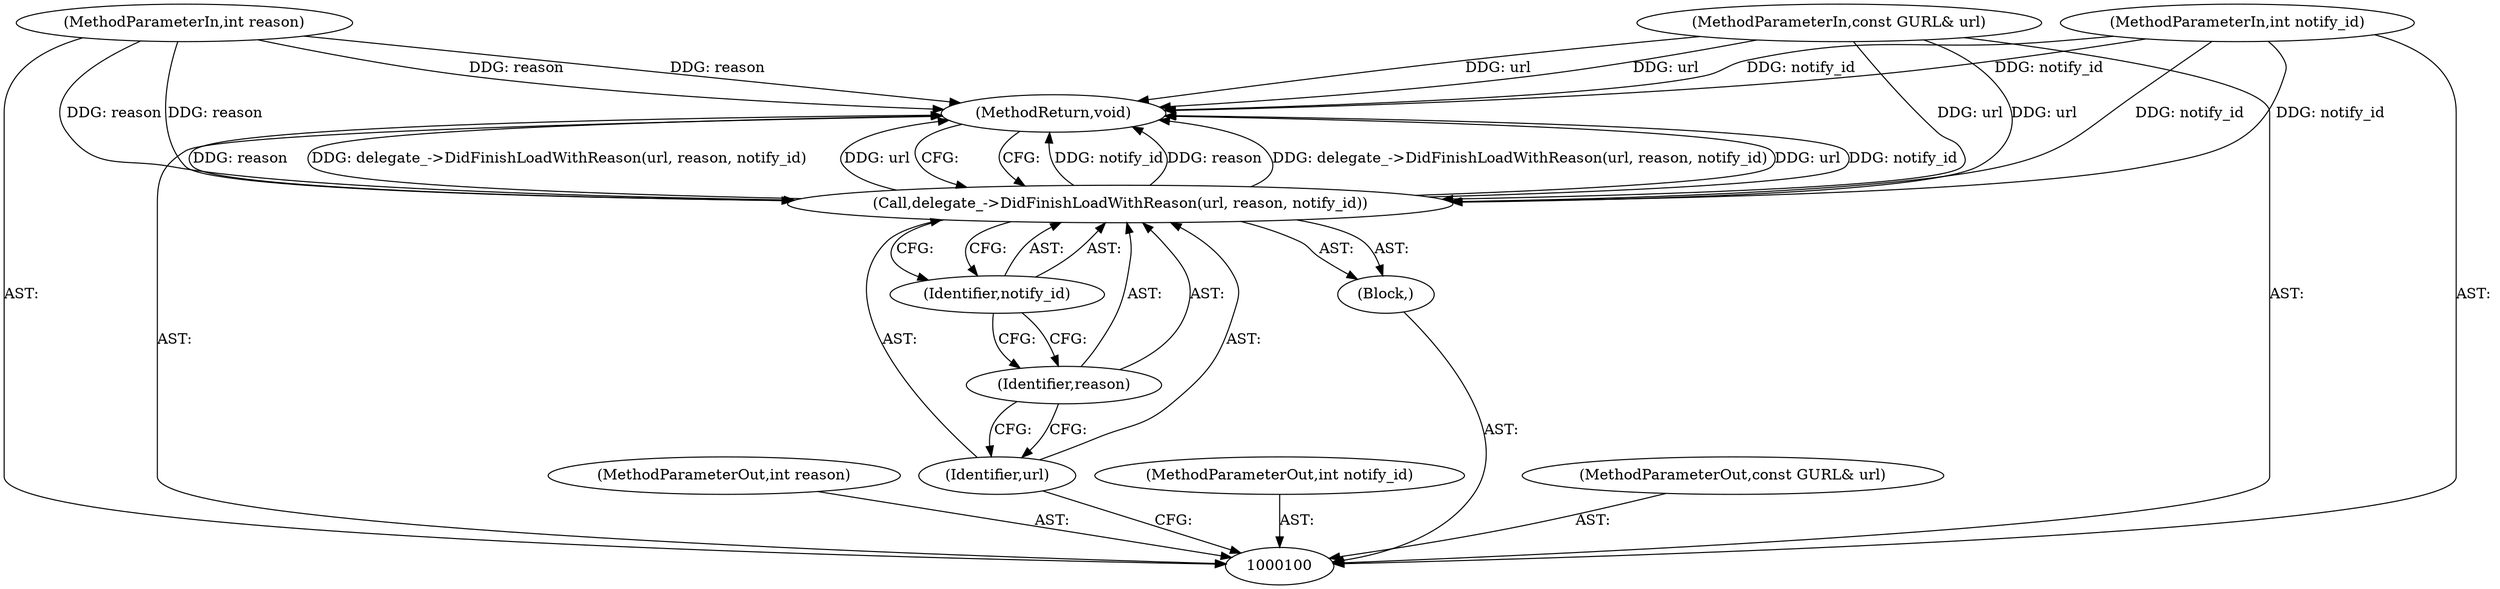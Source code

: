 digraph "0_Chrome_ea3d1d84be3d6f97bf50e76511c9e26af6895533" {
"1000109" [label="(MethodReturn,void)"];
"1000102" [label="(MethodParameterIn,int reason)"];
"1000121" [label="(MethodParameterOut,int reason)"];
"1000103" [label="(MethodParameterIn,int notify_id)"];
"1000122" [label="(MethodParameterOut,int notify_id)"];
"1000101" [label="(MethodParameterIn,const GURL& url)"];
"1000120" [label="(MethodParameterOut,const GURL& url)"];
"1000104" [label="(Block,)"];
"1000105" [label="(Call,delegate_->DidFinishLoadWithReason(url, reason, notify_id))"];
"1000106" [label="(Identifier,url)"];
"1000107" [label="(Identifier,reason)"];
"1000108" [label="(Identifier,notify_id)"];
"1000109" -> "1000100"  [label="AST: "];
"1000109" -> "1000105"  [label="CFG: "];
"1000105" -> "1000109"  [label="DDG: notify_id"];
"1000105" -> "1000109"  [label="DDG: reason"];
"1000105" -> "1000109"  [label="DDG: delegate_->DidFinishLoadWithReason(url, reason, notify_id)"];
"1000105" -> "1000109"  [label="DDG: url"];
"1000103" -> "1000109"  [label="DDG: notify_id"];
"1000102" -> "1000109"  [label="DDG: reason"];
"1000101" -> "1000109"  [label="DDG: url"];
"1000102" -> "1000100"  [label="AST: "];
"1000102" -> "1000109"  [label="DDG: reason"];
"1000102" -> "1000105"  [label="DDG: reason"];
"1000121" -> "1000100"  [label="AST: "];
"1000103" -> "1000100"  [label="AST: "];
"1000103" -> "1000109"  [label="DDG: notify_id"];
"1000103" -> "1000105"  [label="DDG: notify_id"];
"1000122" -> "1000100"  [label="AST: "];
"1000101" -> "1000100"  [label="AST: "];
"1000101" -> "1000109"  [label="DDG: url"];
"1000101" -> "1000105"  [label="DDG: url"];
"1000120" -> "1000100"  [label="AST: "];
"1000104" -> "1000100"  [label="AST: "];
"1000105" -> "1000104"  [label="AST: "];
"1000105" -> "1000104"  [label="AST: "];
"1000105" -> "1000108"  [label="CFG: "];
"1000106" -> "1000105"  [label="AST: "];
"1000107" -> "1000105"  [label="AST: "];
"1000108" -> "1000105"  [label="AST: "];
"1000109" -> "1000105"  [label="CFG: "];
"1000105" -> "1000109"  [label="DDG: notify_id"];
"1000105" -> "1000109"  [label="DDG: reason"];
"1000105" -> "1000109"  [label="DDG: delegate_->DidFinishLoadWithReason(url, reason, notify_id)"];
"1000105" -> "1000109"  [label="DDG: url"];
"1000101" -> "1000105"  [label="DDG: url"];
"1000102" -> "1000105"  [label="DDG: reason"];
"1000103" -> "1000105"  [label="DDG: notify_id"];
"1000106" -> "1000105"  [label="AST: "];
"1000106" -> "1000100"  [label="CFG: "];
"1000107" -> "1000106"  [label="CFG: "];
"1000107" -> "1000105"  [label="AST: "];
"1000107" -> "1000106"  [label="CFG: "];
"1000108" -> "1000107"  [label="CFG: "];
"1000108" -> "1000105"  [label="AST: "];
"1000108" -> "1000107"  [label="CFG: "];
"1000105" -> "1000108"  [label="CFG: "];
}
